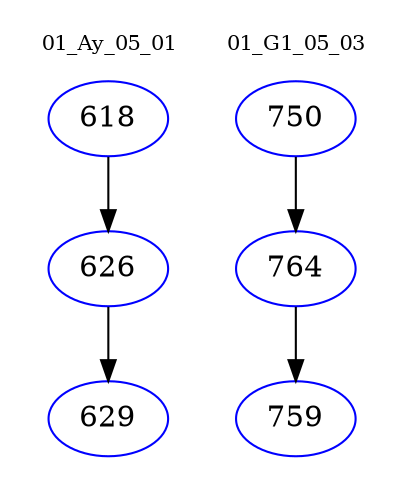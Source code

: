 digraph{
subgraph cluster_0 {
color = white
label = "01_Ay_05_01";
fontsize=10;
T0_618 [label="618", color="blue"]
T0_618 -> T0_626 [color="black"]
T0_626 [label="626", color="blue"]
T0_626 -> T0_629 [color="black"]
T0_629 [label="629", color="blue"]
}
subgraph cluster_1 {
color = white
label = "01_G1_05_03";
fontsize=10;
T1_750 [label="750", color="blue"]
T1_750 -> T1_764 [color="black"]
T1_764 [label="764", color="blue"]
T1_764 -> T1_759 [color="black"]
T1_759 [label="759", color="blue"]
}
}
